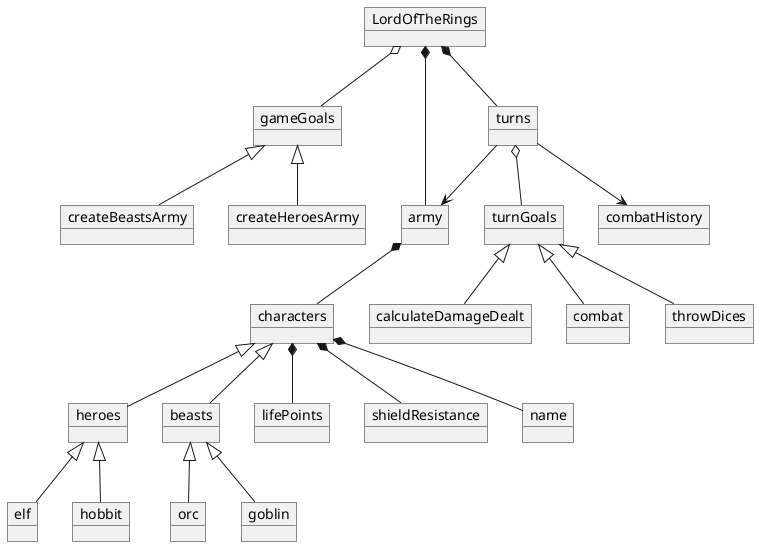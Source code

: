 @startuml

object LordOfTheRings

object characters
object heroes
object beasts
object army
object throwDices
object calculateDamageDealt
object combatHistory
object elf
object hobbit
object orc
object goblin

object gameGoals
object createHeroesArmy
object createBeastsArmy
object combat

object turns
object turnGoals

object lifePoints
object shieldResistance
object name

LordOfTheRings *-- turns
LordOfTheRings *-- army
LordOfTheRings o-- gameGoals

army *-- characters
turns --> army
characters <|-- heroes
characters <|-- beasts

gameGoals <|-- createHeroesArmy
gameGoals <|-- createBeastsArmy

turns o-- turnGoals
turnGoals <|-- combat
turnGoals <|-- throwDices
turnGoals <|-- calculateDamageDealt

characters *-- name
characters *-- lifePoints
characters *-- shieldResistance

turns --> combatHistory

heroes <|-- elf
heroes <|-- hobbit
beasts <|-- orc
beasts <|-- goblin
@enduml